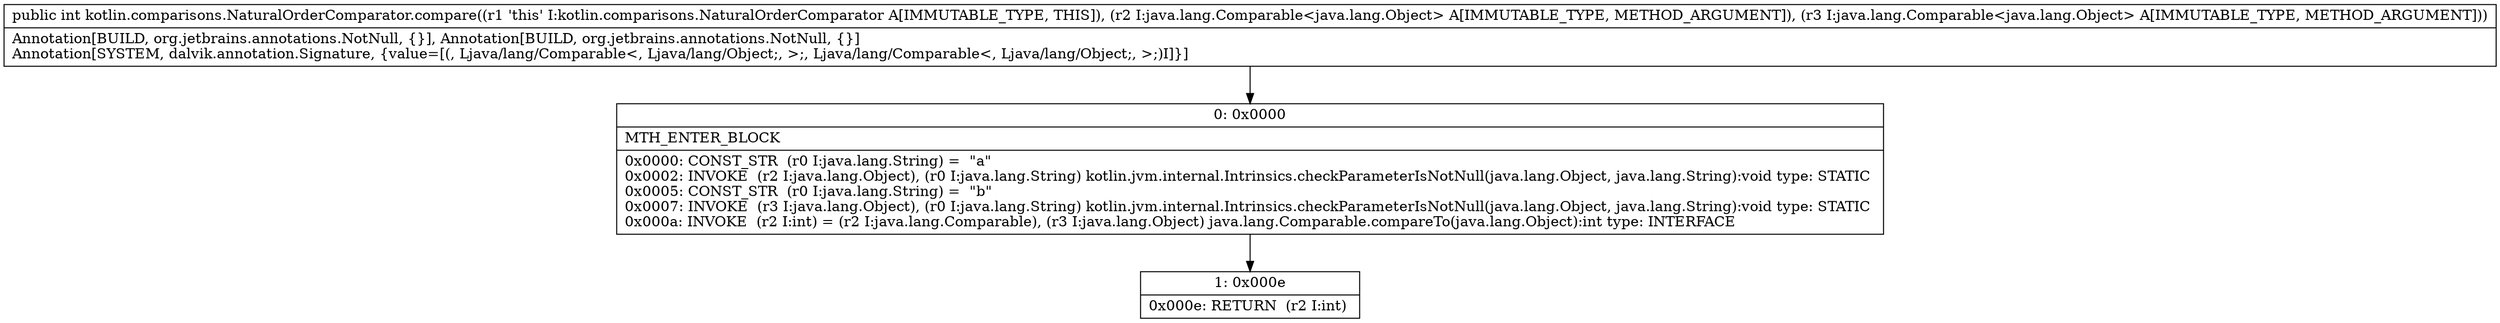 digraph "CFG forkotlin.comparisons.NaturalOrderComparator.compare(Ljava\/lang\/Comparable;Ljava\/lang\/Comparable;)I" {
Node_0 [shape=record,label="{0\:\ 0x0000|MTH_ENTER_BLOCK\l|0x0000: CONST_STR  (r0 I:java.lang.String) =  \"a\" \l0x0002: INVOKE  (r2 I:java.lang.Object), (r0 I:java.lang.String) kotlin.jvm.internal.Intrinsics.checkParameterIsNotNull(java.lang.Object, java.lang.String):void type: STATIC \l0x0005: CONST_STR  (r0 I:java.lang.String) =  \"b\" \l0x0007: INVOKE  (r3 I:java.lang.Object), (r0 I:java.lang.String) kotlin.jvm.internal.Intrinsics.checkParameterIsNotNull(java.lang.Object, java.lang.String):void type: STATIC \l0x000a: INVOKE  (r2 I:int) = (r2 I:java.lang.Comparable), (r3 I:java.lang.Object) java.lang.Comparable.compareTo(java.lang.Object):int type: INTERFACE \l}"];
Node_1 [shape=record,label="{1\:\ 0x000e|0x000e: RETURN  (r2 I:int) \l}"];
MethodNode[shape=record,label="{public int kotlin.comparisons.NaturalOrderComparator.compare((r1 'this' I:kotlin.comparisons.NaturalOrderComparator A[IMMUTABLE_TYPE, THIS]), (r2 I:java.lang.Comparable\<java.lang.Object\> A[IMMUTABLE_TYPE, METHOD_ARGUMENT]), (r3 I:java.lang.Comparable\<java.lang.Object\> A[IMMUTABLE_TYPE, METHOD_ARGUMENT]))  | Annotation[BUILD, org.jetbrains.annotations.NotNull, \{\}], Annotation[BUILD, org.jetbrains.annotations.NotNull, \{\}]\lAnnotation[SYSTEM, dalvik.annotation.Signature, \{value=[(, Ljava\/lang\/Comparable\<, Ljava\/lang\/Object;, \>;, Ljava\/lang\/Comparable\<, Ljava\/lang\/Object;, \>;)I]\}]\l}"];
MethodNode -> Node_0;
Node_0 -> Node_1;
}

